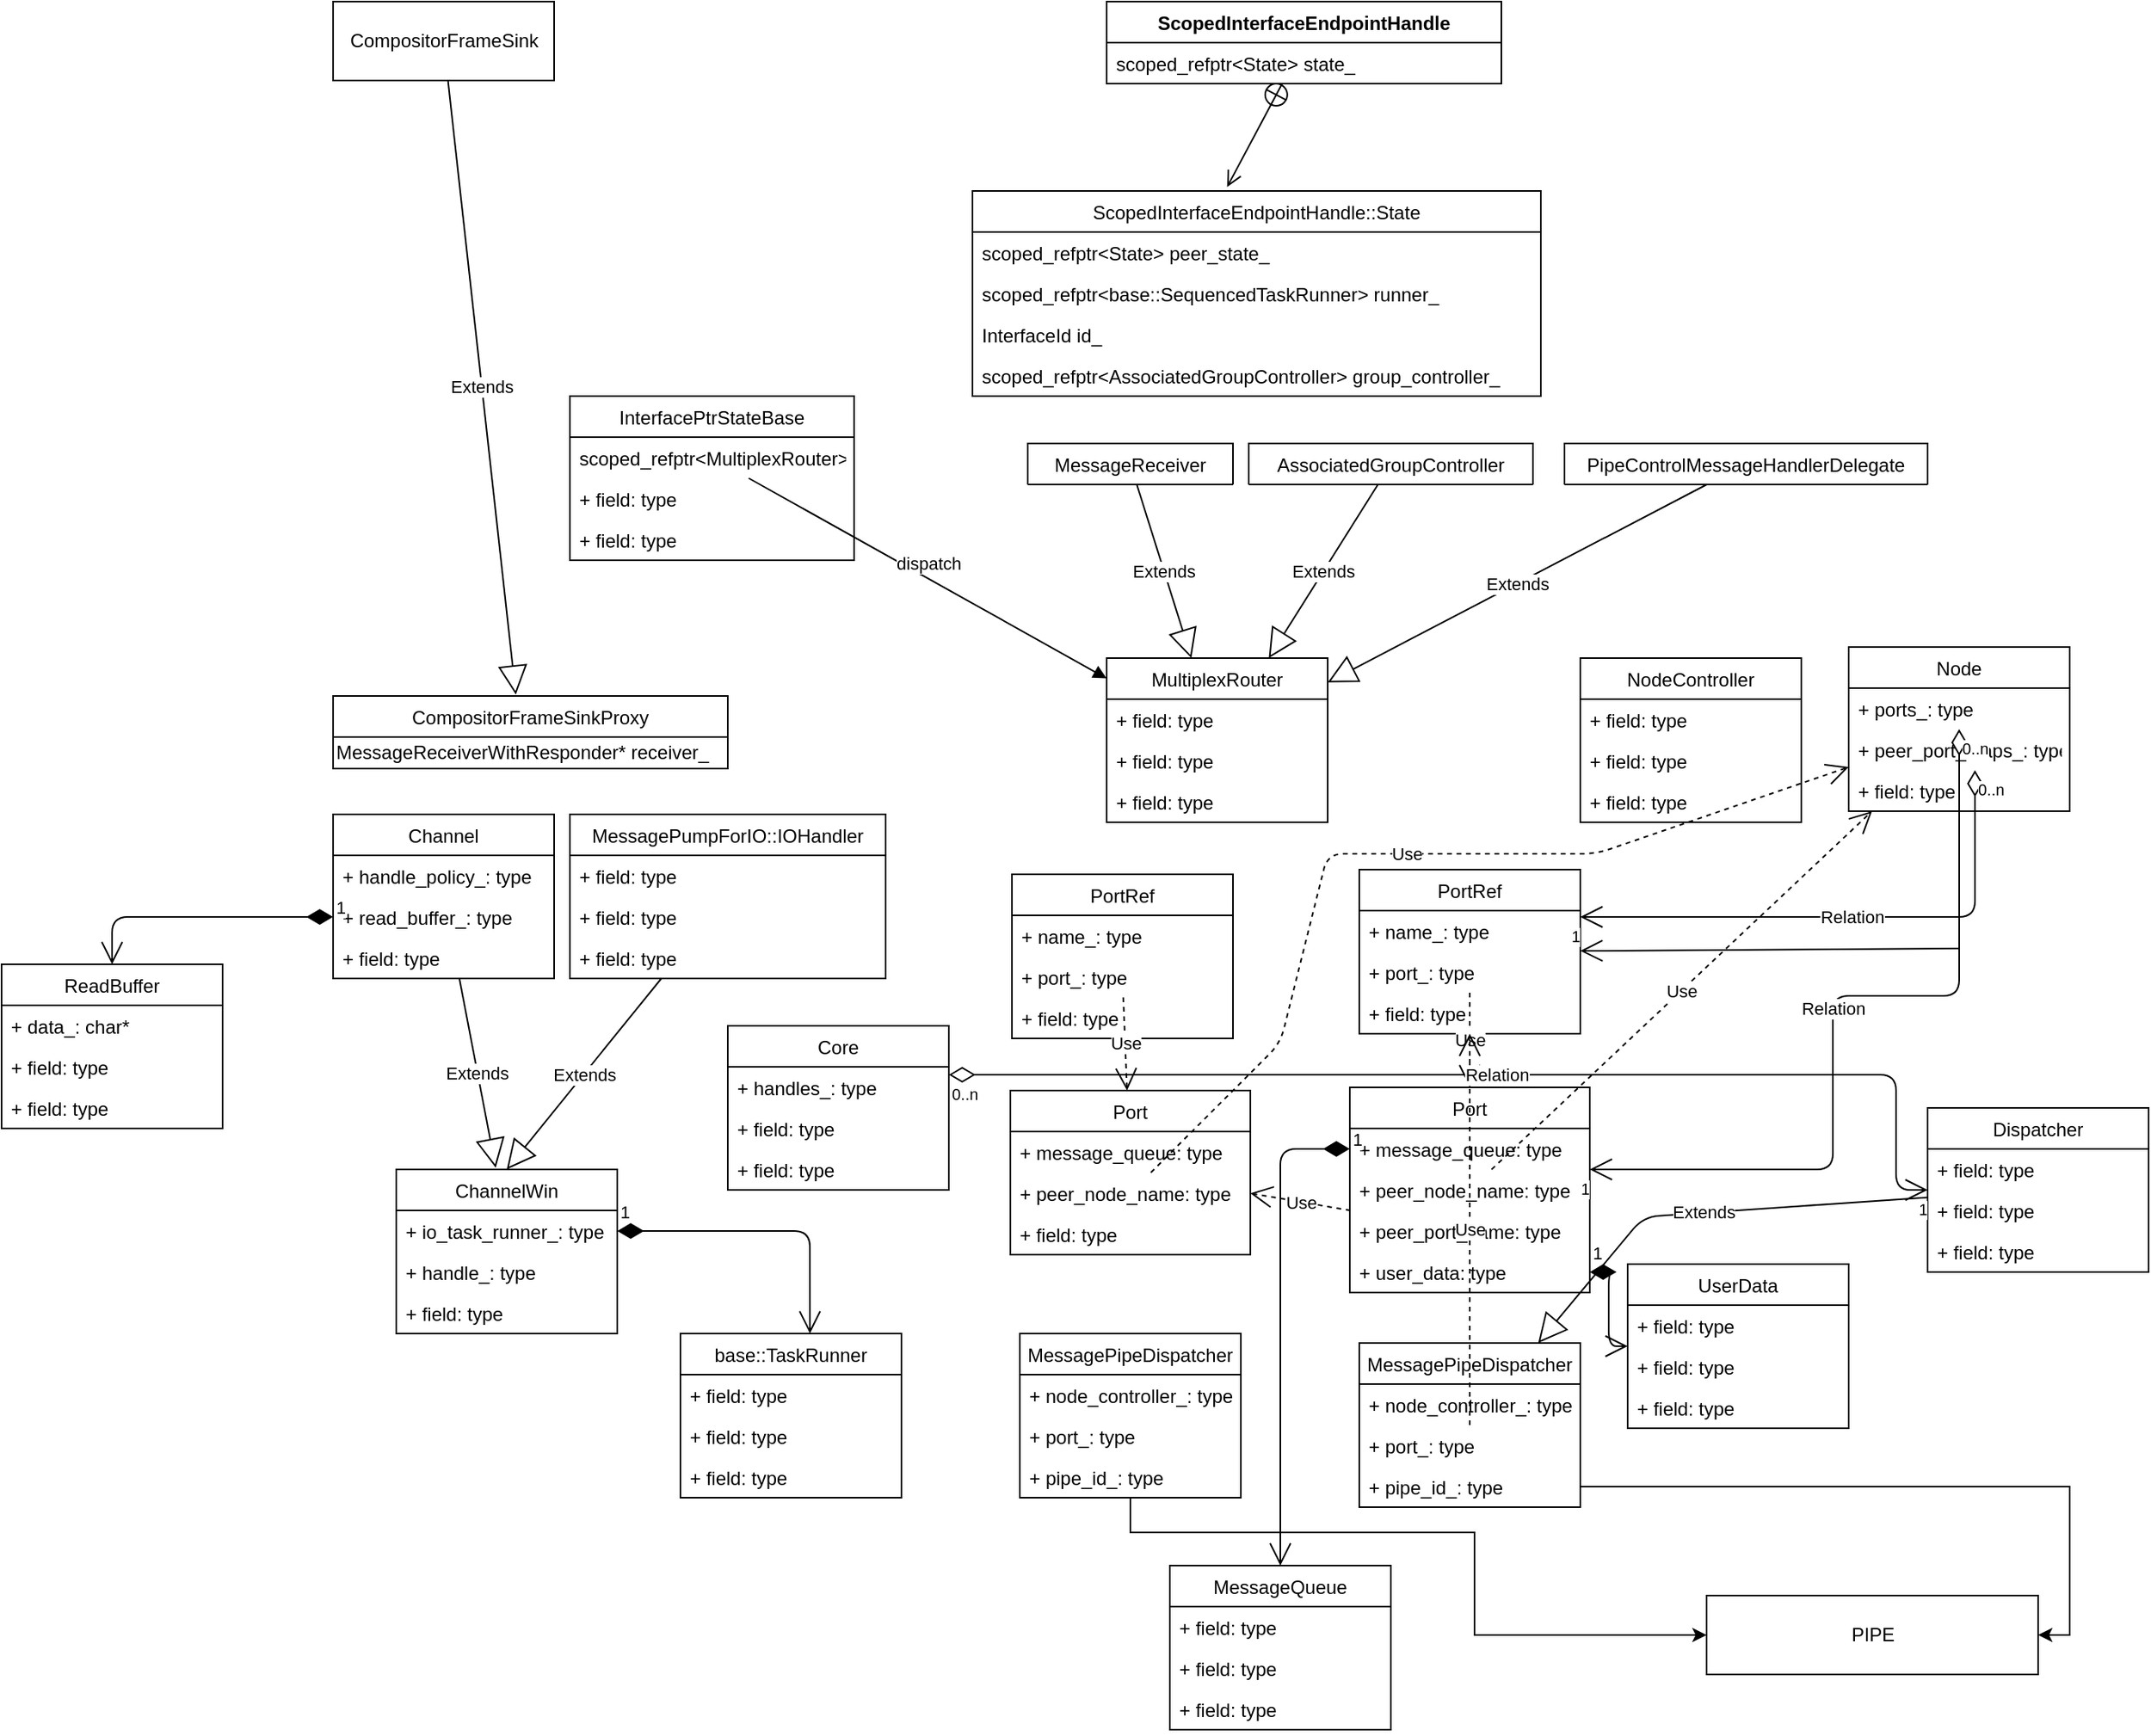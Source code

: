 <mxfile version="12.3.2" type="device" pages="2"><diagram id="ymnN8Yq7O-9rbG2Km31I" name="Page-1"><mxGraphModel dx="1936" dy="936" grid="1" gridSize="10" guides="1" tooltips="1" connect="1" arrows="1" fold="1" page="1" pageScale="1" pageWidth="850" pageHeight="1100" math="0" shadow="0"><root><mxCell id="0"/><mxCell id="1" parent="0"/><mxCell id="mi6pOkLu6mDTweF-kM32-1" value="CompositorFrameSink" style="html=1;" parent="1" vertex="1"><mxGeometry x="20" y="30" width="140" height="50" as="geometry"/></mxCell><mxCell id="mi6pOkLu6mDTweF-kM32-2" value="CompositorFrameSinkProxy" style="swimlane;fontStyle=0;childLayout=stackLayout;horizontal=1;startSize=26;fillColor=none;horizontalStack=0;resizeParent=1;resizeParentMax=0;resizeLast=0;collapsible=1;marginBottom=0;" parent="1" vertex="1"><mxGeometry x="20" y="470" width="250" height="46" as="geometry"/></mxCell><mxCell id="mi6pOkLu6mDTweF-kM32-8" value="MessageReceiverWithResponder* receiver_" style="text;html=1;resizable=0;points=[];autosize=1;align=left;verticalAlign=top;spacingTop=-4;" parent="mi6pOkLu6mDTweF-kM32-2" vertex="1"><mxGeometry y="26" width="250" height="20" as="geometry"/></mxCell><mxCell id="mi6pOkLu6mDTweF-kM32-7" value="Extends" style="endArrow=block;endSize=16;endFill=0;html=1;entryX=0.463;entryY=-0.019;entryDx=0;entryDy=0;entryPerimeter=0;" parent="1" source="mi6pOkLu6mDTweF-kM32-1" target="mi6pOkLu6mDTweF-kM32-2" edge="1"><mxGeometry width="160" relative="1" as="geometry"><mxPoint x="20" y="270" as="sourcePoint"/><mxPoint x="120" y="230" as="targetPoint"/></mxGeometry></mxCell><mxCell id="mi6pOkLu6mDTweF-kM32-9" value="ScopedInterfaceEndpointHandle&#10;" style="swimlane;fontStyle=1;align=center;verticalAlign=top;childLayout=stackLayout;horizontal=1;startSize=26;horizontalStack=0;resizeParent=1;resizeParentMax=0;resizeLast=0;collapsible=1;marginBottom=0;" parent="1" vertex="1"><mxGeometry x="510" y="30" width="250" height="52" as="geometry"><mxRectangle x="310" y="140" width="210" height="26" as="alternateBounds"/></mxGeometry></mxCell><mxCell id="mi6pOkLu6mDTweF-kM32-10" value="scoped_refptr&lt;State&gt; state_" style="text;strokeColor=none;fillColor=none;align=left;verticalAlign=top;spacingLeft=4;spacingRight=4;overflow=hidden;rotatable=0;points=[[0,0.5],[1,0.5]];portConstraint=eastwest;" parent="mi6pOkLu6mDTweF-kM32-9" vertex="1"><mxGeometry y="26" width="250" height="26" as="geometry"/></mxCell><mxCell id="mi6pOkLu6mDTweF-kM32-13" value="ScopedInterfaceEndpointHandle::State" style="swimlane;fontStyle=0;childLayout=stackLayout;horizontal=1;startSize=26;fillColor=none;horizontalStack=0;resizeParent=1;resizeParentMax=0;resizeLast=0;collapsible=1;marginBottom=0;" parent="1" vertex="1"><mxGeometry x="425" y="150" width="360" height="130" as="geometry"/></mxCell><mxCell id="mi6pOkLu6mDTweF-kM32-14" value="scoped_refptr&lt;State&gt; peer_state_" style="text;strokeColor=none;fillColor=none;align=left;verticalAlign=top;spacingLeft=4;spacingRight=4;overflow=hidden;rotatable=0;points=[[0,0.5],[1,0.5]];portConstraint=eastwest;" parent="mi6pOkLu6mDTweF-kM32-13" vertex="1"><mxGeometry y="26" width="360" height="26" as="geometry"/></mxCell><mxCell id="mi6pOkLu6mDTweF-kM32-15" value="scoped_refptr&lt;base::SequencedTaskRunner&gt; runner_" style="text;strokeColor=none;fillColor=none;align=left;verticalAlign=top;spacingLeft=4;spacingRight=4;overflow=hidden;rotatable=0;points=[[0,0.5],[1,0.5]];portConstraint=eastwest;" parent="mi6pOkLu6mDTweF-kM32-13" vertex="1"><mxGeometry y="52" width="360" height="26" as="geometry"/></mxCell><mxCell id="mi6pOkLu6mDTweF-kM32-16" value="InterfaceId id_" style="text;strokeColor=none;fillColor=none;align=left;verticalAlign=top;spacingLeft=4;spacingRight=4;overflow=hidden;rotatable=0;points=[[0,0.5],[1,0.5]];portConstraint=eastwest;" parent="mi6pOkLu6mDTweF-kM32-13" vertex="1"><mxGeometry y="78" width="360" height="26" as="geometry"/></mxCell><mxCell id="mi6pOkLu6mDTweF-kM32-19" value="scoped_refptr&lt;AssociatedGroupController&gt; group_controller_" style="text;strokeColor=none;fillColor=none;align=left;verticalAlign=top;spacingLeft=4;spacingRight=4;overflow=hidden;rotatable=0;points=[[0,0.5],[1,0.5]];portConstraint=eastwest;" parent="mi6pOkLu6mDTweF-kM32-13" vertex="1"><mxGeometry y="104" width="360" height="26" as="geometry"/></mxCell><mxCell id="mi6pOkLu6mDTweF-kM32-17" value="" style="endArrow=open;startArrow=circlePlus;endFill=0;startFill=0;endSize=8;html=1;entryX=0.448;entryY=-0.019;entryDx=0;entryDy=0;entryPerimeter=0;" parent="1" source="mi6pOkLu6mDTweF-kM32-9" target="mi6pOkLu6mDTweF-kM32-13" edge="1"><mxGeometry width="160" relative="1" as="geometry"><mxPoint x="20" y="360" as="sourcePoint"/><mxPoint x="180" y="360" as="targetPoint"/></mxGeometry></mxCell><mxCell id="mi6pOkLu6mDTweF-kM32-21" value="InterfacePtrStateBase" style="swimlane;fontStyle=0;childLayout=stackLayout;horizontal=1;startSize=26;fillColor=none;horizontalStack=0;resizeParent=1;resizeParentMax=0;resizeLast=0;collapsible=1;marginBottom=0;" parent="1" vertex="1"><mxGeometry x="170" y="280" width="180" height="104" as="geometry"/></mxCell><mxCell id="mi6pOkLu6mDTweF-kM32-22" value="scoped_refptr&lt;MultiplexRouter&gt; router_" style="text;strokeColor=none;fillColor=none;align=left;verticalAlign=top;spacingLeft=4;spacingRight=4;overflow=hidden;rotatable=0;points=[[0,0.5],[1,0.5]];portConstraint=eastwest;" parent="mi6pOkLu6mDTweF-kM32-21" vertex="1"><mxGeometry y="26" width="180" height="26" as="geometry"/></mxCell><mxCell id="mi6pOkLu6mDTweF-kM32-23" value="+ field: type" style="text;strokeColor=none;fillColor=none;align=left;verticalAlign=top;spacingLeft=4;spacingRight=4;overflow=hidden;rotatable=0;points=[[0,0.5],[1,0.5]];portConstraint=eastwest;" parent="mi6pOkLu6mDTweF-kM32-21" vertex="1"><mxGeometry y="52" width="180" height="26" as="geometry"/></mxCell><mxCell id="mi6pOkLu6mDTweF-kM32-24" value="+ field: type" style="text;strokeColor=none;fillColor=none;align=left;verticalAlign=top;spacingLeft=4;spacingRight=4;overflow=hidden;rotatable=0;points=[[0,0.5],[1,0.5]];portConstraint=eastwest;" parent="mi6pOkLu6mDTweF-kM32-21" vertex="1"><mxGeometry y="78" width="180" height="26" as="geometry"/></mxCell><mxCell id="mi6pOkLu6mDTweF-kM32-25" value="MultiplexRouter" style="swimlane;fontStyle=0;childLayout=stackLayout;horizontal=1;startSize=26;fillColor=none;horizontalStack=0;resizeParent=1;resizeParentMax=0;resizeLast=0;collapsible=1;marginBottom=0;" parent="1" vertex="1"><mxGeometry x="510" y="446" width="140" height="104" as="geometry"/></mxCell><mxCell id="mi6pOkLu6mDTweF-kM32-26" value="+ field: type" style="text;strokeColor=none;fillColor=none;align=left;verticalAlign=top;spacingLeft=4;spacingRight=4;overflow=hidden;rotatable=0;points=[[0,0.5],[1,0.5]];portConstraint=eastwest;" parent="mi6pOkLu6mDTweF-kM32-25" vertex="1"><mxGeometry y="26" width="140" height="26" as="geometry"/></mxCell><mxCell id="mi6pOkLu6mDTweF-kM32-27" value="+ field: type" style="text;strokeColor=none;fillColor=none;align=left;verticalAlign=top;spacingLeft=4;spacingRight=4;overflow=hidden;rotatable=0;points=[[0,0.5],[1,0.5]];portConstraint=eastwest;" parent="mi6pOkLu6mDTweF-kM32-25" vertex="1"><mxGeometry y="52" width="140" height="26" as="geometry"/></mxCell><mxCell id="mi6pOkLu6mDTweF-kM32-28" value="+ field: type" style="text;strokeColor=none;fillColor=none;align=left;verticalAlign=top;spacingLeft=4;spacingRight=4;overflow=hidden;rotatable=0;points=[[0,0.5],[1,0.5]];portConstraint=eastwest;" parent="mi6pOkLu6mDTweF-kM32-25" vertex="1"><mxGeometry y="78" width="140" height="26" as="geometry"/></mxCell><mxCell id="mi6pOkLu6mDTweF-kM32-29" value="dispatch" style="html=1;verticalAlign=bottom;endArrow=block;" parent="1" source="mi6pOkLu6mDTweF-kM32-22" target="mi6pOkLu6mDTweF-kM32-25" edge="1"><mxGeometry width="80" relative="1" as="geometry"><mxPoint x="380" y="469.5" as="sourcePoint"/><mxPoint x="460" y="469.5" as="targetPoint"/></mxGeometry></mxCell><mxCell id="mi6pOkLu6mDTweF-kM32-30" value="MessageReceiver" style="swimlane;fontStyle=0;childLayout=stackLayout;horizontal=1;startSize=26;fillColor=none;horizontalStack=0;resizeParent=1;resizeParentMax=0;resizeLast=0;collapsible=1;marginBottom=0;" parent="1" vertex="1" collapsed="1"><mxGeometry x="460" y="310" width="130" height="26" as="geometry"><mxRectangle x="460" y="310" width="140" height="104" as="alternateBounds"/></mxGeometry></mxCell><mxCell id="mi6pOkLu6mDTweF-kM32-31" value="+ field: type" style="text;strokeColor=none;fillColor=none;align=left;verticalAlign=top;spacingLeft=4;spacingRight=4;overflow=hidden;rotatable=0;points=[[0,0.5],[1,0.5]];portConstraint=eastwest;" parent="mi6pOkLu6mDTweF-kM32-30" vertex="1"><mxGeometry y="26" width="130" height="26" as="geometry"/></mxCell><mxCell id="mi6pOkLu6mDTweF-kM32-32" value="+ field: type" style="text;strokeColor=none;fillColor=none;align=left;verticalAlign=top;spacingLeft=4;spacingRight=4;overflow=hidden;rotatable=0;points=[[0,0.5],[1,0.5]];portConstraint=eastwest;" parent="mi6pOkLu6mDTweF-kM32-30" vertex="1"><mxGeometry y="52" width="130" height="26" as="geometry"/></mxCell><mxCell id="mi6pOkLu6mDTweF-kM32-33" value="+ field: type" style="text;strokeColor=none;fillColor=none;align=left;verticalAlign=top;spacingLeft=4;spacingRight=4;overflow=hidden;rotatable=0;points=[[0,0.5],[1,0.5]];portConstraint=eastwest;" parent="mi6pOkLu6mDTweF-kM32-30" vertex="1"><mxGeometry y="78" width="130" height="26" as="geometry"/></mxCell><mxCell id="mi6pOkLu6mDTweF-kM32-34" value="Extends" style="endArrow=block;endSize=16;endFill=0;html=1;" parent="1" source="mi6pOkLu6mDTweF-kM32-30" target="mi6pOkLu6mDTweF-kM32-25" edge="1"><mxGeometry width="160" relative="1" as="geometry"><mxPoint x="20" y="590" as="sourcePoint"/><mxPoint x="180" y="590" as="targetPoint"/></mxGeometry></mxCell><mxCell id="mi6pOkLu6mDTweF-kM32-35" value="AssociatedGroupController" style="swimlane;fontStyle=0;childLayout=stackLayout;horizontal=1;startSize=26;fillColor=none;horizontalStack=0;resizeParent=1;resizeParentMax=0;resizeLast=0;collapsible=1;marginBottom=0;" parent="1" vertex="1" collapsed="1"><mxGeometry x="600" y="310" width="180" height="26" as="geometry"><mxRectangle x="600" y="310" width="180" height="104" as="alternateBounds"/></mxGeometry></mxCell><mxCell id="mi6pOkLu6mDTweF-kM32-36" value="+ field: type" style="text;strokeColor=none;fillColor=none;align=left;verticalAlign=top;spacingLeft=4;spacingRight=4;overflow=hidden;rotatable=0;points=[[0,0.5],[1,0.5]];portConstraint=eastwest;" parent="mi6pOkLu6mDTweF-kM32-35" vertex="1"><mxGeometry y="26" width="180" height="26" as="geometry"/></mxCell><mxCell id="mi6pOkLu6mDTweF-kM32-37" value="+ field: type" style="text;strokeColor=none;fillColor=none;align=left;verticalAlign=top;spacingLeft=4;spacingRight=4;overflow=hidden;rotatable=0;points=[[0,0.5],[1,0.5]];portConstraint=eastwest;" parent="mi6pOkLu6mDTweF-kM32-35" vertex="1"><mxGeometry y="52" width="180" height="26" as="geometry"/></mxCell><mxCell id="mi6pOkLu6mDTweF-kM32-38" value="+ field: type" style="text;strokeColor=none;fillColor=none;align=left;verticalAlign=top;spacingLeft=4;spacingRight=4;overflow=hidden;rotatable=0;points=[[0,0.5],[1,0.5]];portConstraint=eastwest;" parent="mi6pOkLu6mDTweF-kM32-35" vertex="1"><mxGeometry y="78" width="180" height="26" as="geometry"/></mxCell><mxCell id="mi6pOkLu6mDTweF-kM32-39" value="Extends" style="endArrow=block;endSize=16;endFill=0;html=1;" parent="1" source="mi6pOkLu6mDTweF-kM32-35" target="mi6pOkLu6mDTweF-kM32-25" edge="1"><mxGeometry width="160" relative="1" as="geometry"><mxPoint x="537.358" y="346" as="sourcePoint"/><mxPoint x="560.57" y="474" as="targetPoint"/></mxGeometry></mxCell><mxCell id="mi6pOkLu6mDTweF-kM32-44" value="PipeControlMessageHandlerDelegate" style="swimlane;fontStyle=0;childLayout=stackLayout;horizontal=1;startSize=26;fillColor=none;horizontalStack=0;resizeParent=1;resizeParentMax=0;resizeLast=0;collapsible=1;marginBottom=0;" parent="1" vertex="1" collapsed="1"><mxGeometry x="800" y="310" width="230" height="26" as="geometry"><mxRectangle x="20" y="590" width="190" height="104" as="alternateBounds"/></mxGeometry></mxCell><mxCell id="mi6pOkLu6mDTweF-kM32-45" value="+ field: type" style="text;strokeColor=none;fillColor=none;align=left;verticalAlign=top;spacingLeft=4;spacingRight=4;overflow=hidden;rotatable=0;points=[[0,0.5],[1,0.5]];portConstraint=eastwest;" parent="mi6pOkLu6mDTweF-kM32-44" vertex="1"><mxGeometry y="26" width="230" height="26" as="geometry"/></mxCell><mxCell id="mi6pOkLu6mDTweF-kM32-46" value="+ field: type" style="text;strokeColor=none;fillColor=none;align=left;verticalAlign=top;spacingLeft=4;spacingRight=4;overflow=hidden;rotatable=0;points=[[0,0.5],[1,0.5]];portConstraint=eastwest;" parent="mi6pOkLu6mDTweF-kM32-44" vertex="1"><mxGeometry y="52" width="230" height="26" as="geometry"/></mxCell><mxCell id="mi6pOkLu6mDTweF-kM32-47" value="+ field: type" style="text;strokeColor=none;fillColor=none;align=left;verticalAlign=top;spacingLeft=4;spacingRight=4;overflow=hidden;rotatable=0;points=[[0,0.5],[1,0.5]];portConstraint=eastwest;" parent="mi6pOkLu6mDTweF-kM32-44" vertex="1"><mxGeometry y="78" width="230" height="26" as="geometry"/></mxCell><mxCell id="mi6pOkLu6mDTweF-kM32-48" value="Extends" style="endArrow=block;endSize=16;endFill=0;html=1;" parent="1" source="mi6pOkLu6mDTweF-kM32-44" target="mi6pOkLu6mDTweF-kM32-25" edge="1"><mxGeometry width="160" relative="1" as="geometry"><mxPoint x="691.244" y="346" as="sourcePoint"/><mxPoint x="605.026" y="474" as="targetPoint"/></mxGeometry></mxCell><mxCell id="ZJf0ogjTIEMkyalQH5eA-1" value="Channel" style="swimlane;fontStyle=0;childLayout=stackLayout;horizontal=1;startSize=26;fillColor=none;horizontalStack=0;resizeParent=1;resizeParentMax=0;resizeLast=0;collapsible=1;marginBottom=0;" parent="1" vertex="1"><mxGeometry x="20" y="545" width="140" height="104" as="geometry"/></mxCell><mxCell id="ZJf0ogjTIEMkyalQH5eA-2" value="+ handle_policy_: type" style="text;strokeColor=none;fillColor=none;align=left;verticalAlign=top;spacingLeft=4;spacingRight=4;overflow=hidden;rotatable=0;points=[[0,0.5],[1,0.5]];portConstraint=eastwest;" parent="ZJf0ogjTIEMkyalQH5eA-1" vertex="1"><mxGeometry y="26" width="140" height="26" as="geometry"/></mxCell><mxCell id="ZJf0ogjTIEMkyalQH5eA-3" value="+ read_buffer_: type" style="text;strokeColor=none;fillColor=none;align=left;verticalAlign=top;spacingLeft=4;spacingRight=4;overflow=hidden;rotatable=0;points=[[0,0.5],[1,0.5]];portConstraint=eastwest;" parent="ZJf0ogjTIEMkyalQH5eA-1" vertex="1"><mxGeometry y="52" width="140" height="26" as="geometry"/></mxCell><mxCell id="ZJf0ogjTIEMkyalQH5eA-4" value="+ field: type" style="text;strokeColor=none;fillColor=none;align=left;verticalAlign=top;spacingLeft=4;spacingRight=4;overflow=hidden;rotatable=0;points=[[0,0.5],[1,0.5]];portConstraint=eastwest;" parent="ZJf0ogjTIEMkyalQH5eA-1" vertex="1"><mxGeometry y="78" width="140" height="26" as="geometry"/></mxCell><mxCell id="ZJf0ogjTIEMkyalQH5eA-5" value="ChannelWin" style="swimlane;fontStyle=0;childLayout=stackLayout;horizontal=1;startSize=26;fillColor=none;horizontalStack=0;resizeParent=1;resizeParentMax=0;resizeLast=0;collapsible=1;marginBottom=0;" parent="1" vertex="1"><mxGeometry x="60" y="770" width="140" height="104" as="geometry"/></mxCell><mxCell id="ZJf0ogjTIEMkyalQH5eA-6" value="+ io_task_runner_: type" style="text;strokeColor=none;fillColor=none;align=left;verticalAlign=top;spacingLeft=4;spacingRight=4;overflow=hidden;rotatable=0;points=[[0,0.5],[1,0.5]];portConstraint=eastwest;" parent="ZJf0ogjTIEMkyalQH5eA-5" vertex="1"><mxGeometry y="26" width="140" height="26" as="geometry"/></mxCell><mxCell id="ZJf0ogjTIEMkyalQH5eA-7" value="+ handle_: type" style="text;strokeColor=none;fillColor=none;align=left;verticalAlign=top;spacingLeft=4;spacingRight=4;overflow=hidden;rotatable=0;points=[[0,0.5],[1,0.5]];portConstraint=eastwest;" parent="ZJf0ogjTIEMkyalQH5eA-5" vertex="1"><mxGeometry y="52" width="140" height="26" as="geometry"/></mxCell><mxCell id="ZJf0ogjTIEMkyalQH5eA-8" value="+ field: type" style="text;strokeColor=none;fillColor=none;align=left;verticalAlign=top;spacingLeft=4;spacingRight=4;overflow=hidden;rotatable=0;points=[[0,0.5],[1,0.5]];portConstraint=eastwest;" parent="ZJf0ogjTIEMkyalQH5eA-5" vertex="1"><mxGeometry y="78" width="140" height="26" as="geometry"/></mxCell><mxCell id="ZJf0ogjTIEMkyalQH5eA-9" value="Extends" style="endArrow=block;endSize=16;endFill=0;html=1;entryX=0.5;entryY=0;entryDx=0;entryDy=0;" parent="1" source="ZJf0ogjTIEMkyalQH5eA-10" target="ZJf0ogjTIEMkyalQH5eA-5" edge="1"><mxGeometry width="160" relative="1" as="geometry"><mxPoint x="102.762" y="90" as="sourcePoint"/><mxPoint x="145.75" y="479.126" as="targetPoint"/></mxGeometry></mxCell><mxCell id="ZJf0ogjTIEMkyalQH5eA-10" value="MessagePumpForIO::IOHandler" style="swimlane;fontStyle=0;childLayout=stackLayout;horizontal=1;startSize=26;fillColor=none;horizontalStack=0;resizeParent=1;resizeParentMax=0;resizeLast=0;collapsible=1;marginBottom=0;" parent="1" vertex="1"><mxGeometry x="170" y="545" width="200" height="104" as="geometry"/></mxCell><mxCell id="ZJf0ogjTIEMkyalQH5eA-11" value="+ field: type" style="text;strokeColor=none;fillColor=none;align=left;verticalAlign=top;spacingLeft=4;spacingRight=4;overflow=hidden;rotatable=0;points=[[0,0.5],[1,0.5]];portConstraint=eastwest;" parent="ZJf0ogjTIEMkyalQH5eA-10" vertex="1"><mxGeometry y="26" width="200" height="26" as="geometry"/></mxCell><mxCell id="ZJf0ogjTIEMkyalQH5eA-12" value="+ field: type" style="text;strokeColor=none;fillColor=none;align=left;verticalAlign=top;spacingLeft=4;spacingRight=4;overflow=hidden;rotatable=0;points=[[0,0.5],[1,0.5]];portConstraint=eastwest;" parent="ZJf0ogjTIEMkyalQH5eA-10" vertex="1"><mxGeometry y="52" width="200" height="26" as="geometry"/></mxCell><mxCell id="ZJf0ogjTIEMkyalQH5eA-13" value="+ field: type" style="text;strokeColor=none;fillColor=none;align=left;verticalAlign=top;spacingLeft=4;spacingRight=4;overflow=hidden;rotatable=0;points=[[0,0.5],[1,0.5]];portConstraint=eastwest;" parent="ZJf0ogjTIEMkyalQH5eA-10" vertex="1"><mxGeometry y="78" width="200" height="26" as="geometry"/></mxCell><mxCell id="ZJf0ogjTIEMkyalQH5eA-14" value="Extends" style="endArrow=block;endSize=16;endFill=0;html=1;entryX=0.45;entryY=-0.01;entryDx=0;entryDy=0;entryPerimeter=0;" parent="1" source="ZJf0ogjTIEMkyalQH5eA-1" target="ZJf0ogjTIEMkyalQH5eA-5" edge="1"><mxGeometry width="160" relative="1" as="geometry"><mxPoint x="209.624" y="659" as="sourcePoint"/><mxPoint x="94" y="730" as="targetPoint"/></mxGeometry></mxCell><mxCell id="ZJf0ogjTIEMkyalQH5eA-15" value="ReadBuffer" style="swimlane;fontStyle=0;childLayout=stackLayout;horizontal=1;startSize=26;fillColor=none;horizontalStack=0;resizeParent=1;resizeParentMax=0;resizeLast=0;collapsible=1;marginBottom=0;" parent="1" vertex="1"><mxGeometry x="-190" y="640" width="140" height="104" as="geometry"/></mxCell><mxCell id="ZJf0ogjTIEMkyalQH5eA-16" value="+ data_: char*" style="text;strokeColor=none;fillColor=none;align=left;verticalAlign=top;spacingLeft=4;spacingRight=4;overflow=hidden;rotatable=0;points=[[0,0.5],[1,0.5]];portConstraint=eastwest;" parent="ZJf0ogjTIEMkyalQH5eA-15" vertex="1"><mxGeometry y="26" width="140" height="26" as="geometry"/></mxCell><mxCell id="ZJf0ogjTIEMkyalQH5eA-17" value="+ field: type" style="text;strokeColor=none;fillColor=none;align=left;verticalAlign=top;spacingLeft=4;spacingRight=4;overflow=hidden;rotatable=0;points=[[0,0.5],[1,0.5]];portConstraint=eastwest;" parent="ZJf0ogjTIEMkyalQH5eA-15" vertex="1"><mxGeometry y="52" width="140" height="26" as="geometry"/></mxCell><mxCell id="ZJf0ogjTIEMkyalQH5eA-18" value="+ field: type" style="text;strokeColor=none;fillColor=none;align=left;verticalAlign=top;spacingLeft=4;spacingRight=4;overflow=hidden;rotatable=0;points=[[0,0.5],[1,0.5]];portConstraint=eastwest;" parent="ZJf0ogjTIEMkyalQH5eA-15" vertex="1"><mxGeometry y="78" width="140" height="26" as="geometry"/></mxCell><mxCell id="ZJf0ogjTIEMkyalQH5eA-19" value="1" style="endArrow=open;html=1;endSize=12;startArrow=diamondThin;startSize=14;startFill=1;edgeStyle=orthogonalEdgeStyle;align=left;verticalAlign=bottom;entryX=0.5;entryY=0;entryDx=0;entryDy=0;" parent="1" source="ZJf0ogjTIEMkyalQH5eA-3" target="ZJf0ogjTIEMkyalQH5eA-15" edge="1"><mxGeometry x="-1" y="3" relative="1" as="geometry"><mxPoint x="-160" y="900" as="sourcePoint"/><mxPoint y="900" as="targetPoint"/></mxGeometry></mxCell><mxCell id="ZJf0ogjTIEMkyalQH5eA-20" value="base::TaskRunner" style="swimlane;fontStyle=0;childLayout=stackLayout;horizontal=1;startSize=26;fillColor=none;horizontalStack=0;resizeParent=1;resizeParentMax=0;resizeLast=0;collapsible=1;marginBottom=0;" parent="1" vertex="1"><mxGeometry x="240" y="874" width="140" height="104" as="geometry"/></mxCell><mxCell id="ZJf0ogjTIEMkyalQH5eA-21" value="+ field: type" style="text;strokeColor=none;fillColor=none;align=left;verticalAlign=top;spacingLeft=4;spacingRight=4;overflow=hidden;rotatable=0;points=[[0,0.5],[1,0.5]];portConstraint=eastwest;" parent="ZJf0ogjTIEMkyalQH5eA-20" vertex="1"><mxGeometry y="26" width="140" height="26" as="geometry"/></mxCell><mxCell id="ZJf0ogjTIEMkyalQH5eA-22" value="+ field: type" style="text;strokeColor=none;fillColor=none;align=left;verticalAlign=top;spacingLeft=4;spacingRight=4;overflow=hidden;rotatable=0;points=[[0,0.5],[1,0.5]];portConstraint=eastwest;" parent="ZJf0ogjTIEMkyalQH5eA-20" vertex="1"><mxGeometry y="52" width="140" height="26" as="geometry"/></mxCell><mxCell id="ZJf0ogjTIEMkyalQH5eA-23" value="+ field: type" style="text;strokeColor=none;fillColor=none;align=left;verticalAlign=top;spacingLeft=4;spacingRight=4;overflow=hidden;rotatable=0;points=[[0,0.5],[1,0.5]];portConstraint=eastwest;" parent="ZJf0ogjTIEMkyalQH5eA-20" vertex="1"><mxGeometry y="78" width="140" height="26" as="geometry"/></mxCell><mxCell id="ZJf0ogjTIEMkyalQH5eA-24" value="1" style="endArrow=open;html=1;endSize=12;startArrow=diamondThin;startSize=14;startFill=1;edgeStyle=orthogonalEdgeStyle;align=left;verticalAlign=bottom;entryX=0.586;entryY=0;entryDx=0;entryDy=0;entryPerimeter=0;" parent="1" source="ZJf0ogjTIEMkyalQH5eA-6" target="ZJf0ogjTIEMkyalQH5eA-20" edge="1"><mxGeometry x="-1" y="3" relative="1" as="geometry"><mxPoint x="30" y="620" as="sourcePoint"/><mxPoint x="-110" y="650" as="targetPoint"/></mxGeometry></mxCell><mxCell id="R93XQL-YGNOy-SI95XNZ-1" value="PortRef" style="swimlane;fontStyle=0;childLayout=stackLayout;horizontal=1;startSize=26;fillColor=none;horizontalStack=0;resizeParent=1;resizeParentMax=0;resizeLast=0;collapsible=1;marginBottom=0;" vertex="1" parent="1"><mxGeometry x="670" y="580" width="140" height="104" as="geometry"/></mxCell><mxCell id="R93XQL-YGNOy-SI95XNZ-2" value="+ name_: type" style="text;strokeColor=none;fillColor=none;align=left;verticalAlign=top;spacingLeft=4;spacingRight=4;overflow=hidden;rotatable=0;points=[[0,0.5],[1,0.5]];portConstraint=eastwest;" vertex="1" parent="R93XQL-YGNOy-SI95XNZ-1"><mxGeometry y="26" width="140" height="26" as="geometry"/></mxCell><mxCell id="R93XQL-YGNOy-SI95XNZ-3" value="+ port_: type" style="text;strokeColor=none;fillColor=none;align=left;verticalAlign=top;spacingLeft=4;spacingRight=4;overflow=hidden;rotatable=0;points=[[0,0.5],[1,0.5]];portConstraint=eastwest;" vertex="1" parent="R93XQL-YGNOy-SI95XNZ-1"><mxGeometry y="52" width="140" height="26" as="geometry"/></mxCell><mxCell id="R93XQL-YGNOy-SI95XNZ-4" value="+ field: type" style="text;strokeColor=none;fillColor=none;align=left;verticalAlign=top;spacingLeft=4;spacingRight=4;overflow=hidden;rotatable=0;points=[[0,0.5],[1,0.5]];portConstraint=eastwest;" vertex="1" parent="R93XQL-YGNOy-SI95XNZ-1"><mxGeometry y="78" width="140" height="26" as="geometry"/></mxCell><mxCell id="R93XQL-YGNOy-SI95XNZ-5" value="NodeController" style="swimlane;fontStyle=0;childLayout=stackLayout;horizontal=1;startSize=26;fillColor=none;horizontalStack=0;resizeParent=1;resizeParentMax=0;resizeLast=0;collapsible=1;marginBottom=0;" vertex="1" parent="1"><mxGeometry x="810" y="446" width="140" height="104" as="geometry"/></mxCell><mxCell id="R93XQL-YGNOy-SI95XNZ-6" value="+ field: type" style="text;strokeColor=none;fillColor=none;align=left;verticalAlign=top;spacingLeft=4;spacingRight=4;overflow=hidden;rotatable=0;points=[[0,0.5],[1,0.5]];portConstraint=eastwest;" vertex="1" parent="R93XQL-YGNOy-SI95XNZ-5"><mxGeometry y="26" width="140" height="26" as="geometry"/></mxCell><mxCell id="R93XQL-YGNOy-SI95XNZ-7" value="+ field: type" style="text;strokeColor=none;fillColor=none;align=left;verticalAlign=top;spacingLeft=4;spacingRight=4;overflow=hidden;rotatable=0;points=[[0,0.5],[1,0.5]];portConstraint=eastwest;" vertex="1" parent="R93XQL-YGNOy-SI95XNZ-5"><mxGeometry y="52" width="140" height="26" as="geometry"/></mxCell><mxCell id="R93XQL-YGNOy-SI95XNZ-8" value="+ field: type" style="text;strokeColor=none;fillColor=none;align=left;verticalAlign=top;spacingLeft=4;spacingRight=4;overflow=hidden;rotatable=0;points=[[0,0.5],[1,0.5]];portConstraint=eastwest;" vertex="1" parent="R93XQL-YGNOy-SI95XNZ-5"><mxGeometry y="78" width="140" height="26" as="geometry"/></mxCell><mxCell id="R93XQL-YGNOy-SI95XNZ-9" value="MessageQueue" style="swimlane;fontStyle=0;childLayout=stackLayout;horizontal=1;startSize=26;fillColor=none;horizontalStack=0;resizeParent=1;resizeParentMax=0;resizeLast=0;collapsible=1;marginBottom=0;" vertex="1" parent="1"><mxGeometry x="550" y="1021" width="140" height="104" as="geometry"/></mxCell><mxCell id="R93XQL-YGNOy-SI95XNZ-10" value="+ field: type" style="text;strokeColor=none;fillColor=none;align=left;verticalAlign=top;spacingLeft=4;spacingRight=4;overflow=hidden;rotatable=0;points=[[0,0.5],[1,0.5]];portConstraint=eastwest;" vertex="1" parent="R93XQL-YGNOy-SI95XNZ-9"><mxGeometry y="26" width="140" height="26" as="geometry"/></mxCell><mxCell id="R93XQL-YGNOy-SI95XNZ-11" value="+ field: type" style="text;strokeColor=none;fillColor=none;align=left;verticalAlign=top;spacingLeft=4;spacingRight=4;overflow=hidden;rotatable=0;points=[[0,0.5],[1,0.5]];portConstraint=eastwest;" vertex="1" parent="R93XQL-YGNOy-SI95XNZ-9"><mxGeometry y="52" width="140" height="26" as="geometry"/></mxCell><mxCell id="R93XQL-YGNOy-SI95XNZ-12" value="+ field: type" style="text;strokeColor=none;fillColor=none;align=left;verticalAlign=top;spacingLeft=4;spacingRight=4;overflow=hidden;rotatable=0;points=[[0,0.5],[1,0.5]];portConstraint=eastwest;" vertex="1" parent="R93XQL-YGNOy-SI95XNZ-9"><mxGeometry y="78" width="140" height="26" as="geometry"/></mxCell><mxCell id="R93XQL-YGNOy-SI95XNZ-13" value="Port" style="swimlane;fontStyle=0;childLayout=stackLayout;horizontal=1;startSize=26;fillColor=none;horizontalStack=0;resizeParent=1;resizeParentMax=0;resizeLast=0;collapsible=1;marginBottom=0;direction=east;" vertex="1" parent="1"><mxGeometry x="664" y="718" width="152" height="130" as="geometry"/></mxCell><mxCell id="R93XQL-YGNOy-SI95XNZ-14" value="+ message_queue: type" style="text;strokeColor=none;fillColor=none;align=left;verticalAlign=top;spacingLeft=4;spacingRight=4;overflow=hidden;rotatable=0;points=[[0,0.5],[1,0.5]];portConstraint=eastwest;" vertex="1" parent="R93XQL-YGNOy-SI95XNZ-13"><mxGeometry y="26" width="152" height="26" as="geometry"/></mxCell><mxCell id="R93XQL-YGNOy-SI95XNZ-15" value="+ peer_node_name: type" style="text;strokeColor=none;fillColor=none;align=left;verticalAlign=top;spacingLeft=4;spacingRight=4;overflow=hidden;rotatable=0;points=[[0,0.5],[1,0.5]];portConstraint=eastwest;" vertex="1" parent="R93XQL-YGNOy-SI95XNZ-13"><mxGeometry y="52" width="152" height="26" as="geometry"/></mxCell><mxCell id="R93XQL-YGNOy-SI95XNZ-16" value="+ peer_port_name: type" style="text;strokeColor=none;fillColor=none;align=left;verticalAlign=top;spacingLeft=4;spacingRight=4;overflow=hidden;rotatable=0;points=[[0,0.5],[1,0.5]];portConstraint=eastwest;" vertex="1" parent="R93XQL-YGNOy-SI95XNZ-13"><mxGeometry y="78" width="152" height="26" as="geometry"/></mxCell><mxCell id="R93XQL-YGNOy-SI95XNZ-48" value="+ user_data: type" style="text;strokeColor=none;fillColor=none;align=left;verticalAlign=top;spacingLeft=4;spacingRight=4;overflow=hidden;rotatable=0;points=[[0,0.5],[1,0.5]];portConstraint=eastwest;" vertex="1" parent="R93XQL-YGNOy-SI95XNZ-13"><mxGeometry y="104" width="152" height="26" as="geometry"/></mxCell><mxCell id="R93XQL-YGNOy-SI95XNZ-17" value="1" style="endArrow=open;html=1;endSize=12;startArrow=diamondThin;startSize=14;startFill=1;edgeStyle=orthogonalEdgeStyle;align=left;verticalAlign=bottom;" edge="1" parent="1" source="R93XQL-YGNOy-SI95XNZ-14" target="R93XQL-YGNOy-SI95XNZ-9"><mxGeometry x="-1" y="3" relative="1" as="geometry"><mxPoint x="140" y="1000" as="sourcePoint"/><mxPoint x="300" y="1000" as="targetPoint"/></mxGeometry></mxCell><mxCell id="R93XQL-YGNOy-SI95XNZ-18" value="Node" style="swimlane;fontStyle=0;childLayout=stackLayout;horizontal=1;startSize=26;fillColor=none;horizontalStack=0;resizeParent=1;resizeParentMax=0;resizeLast=0;collapsible=1;marginBottom=0;" vertex="1" parent="1"><mxGeometry x="980" y="439" width="140" height="104" as="geometry"/></mxCell><mxCell id="R93XQL-YGNOy-SI95XNZ-19" value="+ ports_: type" style="text;strokeColor=none;fillColor=none;align=left;verticalAlign=top;spacingLeft=4;spacingRight=4;overflow=hidden;rotatable=0;points=[[0,0.5],[1,0.5]];portConstraint=eastwest;" vertex="1" parent="R93XQL-YGNOy-SI95XNZ-18"><mxGeometry y="26" width="140" height="26" as="geometry"/></mxCell><mxCell id="R93XQL-YGNOy-SI95XNZ-20" value="+ peer_port_maps_: type" style="text;strokeColor=none;fillColor=none;align=left;verticalAlign=top;spacingLeft=4;spacingRight=4;overflow=hidden;rotatable=0;points=[[0,0.5],[1,0.5]];portConstraint=eastwest;" vertex="1" parent="R93XQL-YGNOy-SI95XNZ-18"><mxGeometry y="52" width="140" height="26" as="geometry"/></mxCell><mxCell id="R93XQL-YGNOy-SI95XNZ-21" value="+ field: type" style="text;strokeColor=none;fillColor=none;align=left;verticalAlign=top;spacingLeft=4;spacingRight=4;overflow=hidden;rotatable=0;points=[[0,0.5],[1,0.5]];portConstraint=eastwest;" vertex="1" parent="R93XQL-YGNOy-SI95XNZ-18"><mxGeometry y="78" width="140" height="26" as="geometry"/></mxCell><mxCell id="R93XQL-YGNOy-SI95XNZ-22" value="Use" style="endArrow=open;endSize=12;dashed=1;html=1;" edge="1" parent="1" source="R93XQL-YGNOy-SI95XNZ-15" target="R93XQL-YGNOy-SI95XNZ-18"><mxGeometry width="160" relative="1" as="geometry"><mxPoint x="140" y="1030" as="sourcePoint"/><mxPoint x="960" y="680" as="targetPoint"/></mxGeometry></mxCell><mxCell id="R93XQL-YGNOy-SI95XNZ-23" value="Use" style="endArrow=open;endSize=12;dashed=1;html=1;" edge="1" parent="1" source="R93XQL-YGNOy-SI95XNZ-3" target="R93XQL-YGNOy-SI95XNZ-13"><mxGeometry width="160" relative="1" as="geometry"><mxPoint x="864.259" y="711" as="sourcePoint"/><mxPoint x="600" y="786.105" as="targetPoint"/></mxGeometry></mxCell><mxCell id="R93XQL-YGNOy-SI95XNZ-24" value="PortRef" style="swimlane;fontStyle=0;childLayout=stackLayout;horizontal=1;startSize=26;fillColor=none;horizontalStack=0;resizeParent=1;resizeParentMax=0;resizeLast=0;collapsible=1;marginBottom=0;" vertex="1" parent="1"><mxGeometry x="450" y="583" width="140" height="104" as="geometry"/></mxCell><mxCell id="R93XQL-YGNOy-SI95XNZ-25" value="+ name_: type" style="text;strokeColor=none;fillColor=none;align=left;verticalAlign=top;spacingLeft=4;spacingRight=4;overflow=hidden;rotatable=0;points=[[0,0.5],[1,0.5]];portConstraint=eastwest;" vertex="1" parent="R93XQL-YGNOy-SI95XNZ-24"><mxGeometry y="26" width="140" height="26" as="geometry"/></mxCell><mxCell id="R93XQL-YGNOy-SI95XNZ-26" value="+ port_: type" style="text;strokeColor=none;fillColor=none;align=left;verticalAlign=top;spacingLeft=4;spacingRight=4;overflow=hidden;rotatable=0;points=[[0,0.5],[1,0.5]];portConstraint=eastwest;" vertex="1" parent="R93XQL-YGNOy-SI95XNZ-24"><mxGeometry y="52" width="140" height="26" as="geometry"/></mxCell><mxCell id="R93XQL-YGNOy-SI95XNZ-27" value="+ field: type" style="text;strokeColor=none;fillColor=none;align=left;verticalAlign=top;spacingLeft=4;spacingRight=4;overflow=hidden;rotatable=0;points=[[0,0.5],[1,0.5]];portConstraint=eastwest;" vertex="1" parent="R93XQL-YGNOy-SI95XNZ-24"><mxGeometry y="78" width="140" height="26" as="geometry"/></mxCell><mxCell id="R93XQL-YGNOy-SI95XNZ-28" value="Port" style="swimlane;fontStyle=0;childLayout=stackLayout;horizontal=1;startSize=26;fillColor=none;horizontalStack=0;resizeParent=1;resizeParentMax=0;resizeLast=0;collapsible=1;marginBottom=0;direction=east;" vertex="1" parent="1"><mxGeometry x="449" y="720" width="152" height="104" as="geometry"/></mxCell><mxCell id="R93XQL-YGNOy-SI95XNZ-29" value="+ message_queue: type" style="text;strokeColor=none;fillColor=none;align=left;verticalAlign=top;spacingLeft=4;spacingRight=4;overflow=hidden;rotatable=0;points=[[0,0.5],[1,0.5]];portConstraint=eastwest;" vertex="1" parent="R93XQL-YGNOy-SI95XNZ-28"><mxGeometry y="26" width="152" height="26" as="geometry"/></mxCell><mxCell id="R93XQL-YGNOy-SI95XNZ-30" value="+ peer_node_name: type" style="text;strokeColor=none;fillColor=none;align=left;verticalAlign=top;spacingLeft=4;spacingRight=4;overflow=hidden;rotatable=0;points=[[0,0.5],[1,0.5]];portConstraint=eastwest;" vertex="1" parent="R93XQL-YGNOy-SI95XNZ-28"><mxGeometry y="52" width="152" height="26" as="geometry"/></mxCell><mxCell id="R93XQL-YGNOy-SI95XNZ-31" value="+ field: type" style="text;strokeColor=none;fillColor=none;align=left;verticalAlign=top;spacingLeft=4;spacingRight=4;overflow=hidden;rotatable=0;points=[[0,0.5],[1,0.5]];portConstraint=eastwest;" vertex="1" parent="R93XQL-YGNOy-SI95XNZ-28"><mxGeometry y="78" width="152" height="26" as="geometry"/></mxCell><mxCell id="R93XQL-YGNOy-SI95XNZ-32" value="Use" style="endArrow=open;endSize=12;dashed=1;html=1;" edge="1" parent="1" source="R93XQL-YGNOy-SI95XNZ-26" target="R93XQL-YGNOy-SI95XNZ-28"><mxGeometry width="160" relative="1" as="geometry"><mxPoint x="750" y="668" as="sourcePoint"/><mxPoint x="750" y="728" as="targetPoint"/></mxGeometry></mxCell><mxCell id="R93XQL-YGNOy-SI95XNZ-33" value="Relation" style="endArrow=open;html=1;endSize=12;startArrow=diamondThin;startSize=14;startFill=0;edgeStyle=orthogonalEdgeStyle;" edge="1" parent="1" source="R93XQL-YGNOy-SI95XNZ-19" target="R93XQL-YGNOy-SI95XNZ-13"><mxGeometry relative="1" as="geometry"><mxPoint x="140" y="1080" as="sourcePoint"/><mxPoint x="300" y="1080" as="targetPoint"/><Array as="points"><mxPoint x="1050" y="660"/><mxPoint x="970" y="660"/><mxPoint x="970" y="770"/></Array></mxGeometry></mxCell><mxCell id="R93XQL-YGNOy-SI95XNZ-34" value="0..n" style="resizable=0;html=1;align=left;verticalAlign=top;labelBackgroundColor=#ffffff;fontSize=10;" connectable="0" vertex="1" parent="R93XQL-YGNOy-SI95XNZ-33"><mxGeometry x="-1" relative="1" as="geometry"/></mxCell><mxCell id="R93XQL-YGNOy-SI95XNZ-35" value="1" style="resizable=0;html=1;align=right;verticalAlign=top;labelBackgroundColor=#ffffff;fontSize=10;" connectable="0" vertex="1" parent="R93XQL-YGNOy-SI95XNZ-33"><mxGeometry x="1" relative="1" as="geometry"/></mxCell><mxCell id="R93XQL-YGNOy-SI95XNZ-36" value="Use" style="endArrow=open;endSize=12;dashed=1;html=1;" edge="1" parent="1" source="R93XQL-YGNOy-SI95XNZ-16" target="R93XQL-YGNOy-SI95XNZ-28"><mxGeometry width="160" relative="1" as="geometry"><mxPoint x="140" y="1080" as="sourcePoint"/><mxPoint x="300" y="1080" as="targetPoint"/></mxGeometry></mxCell><mxCell id="R93XQL-YGNOy-SI95XNZ-39" value="Use" style="endArrow=open;endSize=12;dashed=1;html=1;" edge="1" parent="1" source="R93XQL-YGNOy-SI95XNZ-30" target="R93XQL-YGNOy-SI95XNZ-18"><mxGeometry width="160" relative="1" as="geometry"><mxPoint x="763.801" y="780" as="sourcePoint"/><mxPoint x="1004.795" y="553" as="targetPoint"/><Array as="points"><mxPoint x="620" y="690"/><mxPoint x="650" y="570"/><mxPoint x="820" y="570"/></Array></mxGeometry></mxCell><mxCell id="R93XQL-YGNOy-SI95XNZ-40" value="Relation" style="endArrow=open;html=1;endSize=12;startArrow=diamondThin;startSize=14;startFill=0;edgeStyle=orthogonalEdgeStyle;" edge="1" parent="1" source="R93XQL-YGNOy-SI95XNZ-20" target="R93XQL-YGNOy-SI95XNZ-1"><mxGeometry relative="1" as="geometry"><mxPoint x="1060" y="501" as="sourcePoint"/><mxPoint x="826" y="780" as="targetPoint"/><Array as="points"><mxPoint x="1060" y="610"/></Array></mxGeometry></mxCell><mxCell id="R93XQL-YGNOy-SI95XNZ-41" value="0..n" style="resizable=0;html=1;align=left;verticalAlign=top;labelBackgroundColor=#ffffff;fontSize=10;" connectable="0" vertex="1" parent="R93XQL-YGNOy-SI95XNZ-40"><mxGeometry x="-1" relative="1" as="geometry"/></mxCell><mxCell id="R93XQL-YGNOy-SI95XNZ-42" value="1" style="resizable=0;html=1;align=right;verticalAlign=top;labelBackgroundColor=#ffffff;fontSize=10;" connectable="0" vertex="1" parent="R93XQL-YGNOy-SI95XNZ-40"><mxGeometry x="1" relative="1" as="geometry"/></mxCell><mxCell id="R93XQL-YGNOy-SI95XNZ-43" value="" style="endArrow=open;endFill=1;endSize=12;html=1;" edge="1" parent="1" target="R93XQL-YGNOy-SI95XNZ-1"><mxGeometry width="160" relative="1" as="geometry"><mxPoint x="1050" y="630" as="sourcePoint"/><mxPoint x="300" y="1080" as="targetPoint"/></mxGeometry></mxCell><mxCell id="R93XQL-YGNOy-SI95XNZ-44" value="UserData" style="swimlane;fontStyle=0;childLayout=stackLayout;horizontal=1;startSize=26;fillColor=none;horizontalStack=0;resizeParent=1;resizeParentMax=0;resizeLast=0;collapsible=1;marginBottom=0;" vertex="1" parent="1"><mxGeometry x="840" y="830" width="140" height="104" as="geometry"/></mxCell><mxCell id="R93XQL-YGNOy-SI95XNZ-45" value="+ field: type" style="text;strokeColor=none;fillColor=none;align=left;verticalAlign=top;spacingLeft=4;spacingRight=4;overflow=hidden;rotatable=0;points=[[0,0.5],[1,0.5]];portConstraint=eastwest;" vertex="1" parent="R93XQL-YGNOy-SI95XNZ-44"><mxGeometry y="26" width="140" height="26" as="geometry"/></mxCell><mxCell id="R93XQL-YGNOy-SI95XNZ-46" value="+ field: type" style="text;strokeColor=none;fillColor=none;align=left;verticalAlign=top;spacingLeft=4;spacingRight=4;overflow=hidden;rotatable=0;points=[[0,0.5],[1,0.5]];portConstraint=eastwest;" vertex="1" parent="R93XQL-YGNOy-SI95XNZ-44"><mxGeometry y="52" width="140" height="26" as="geometry"/></mxCell><mxCell id="R93XQL-YGNOy-SI95XNZ-47" value="+ field: type" style="text;strokeColor=none;fillColor=none;align=left;verticalAlign=top;spacingLeft=4;spacingRight=4;overflow=hidden;rotatable=0;points=[[0,0.5],[1,0.5]];portConstraint=eastwest;" vertex="1" parent="R93XQL-YGNOy-SI95XNZ-44"><mxGeometry y="78" width="140" height="26" as="geometry"/></mxCell><mxCell id="R93XQL-YGNOy-SI95XNZ-49" value="1" style="endArrow=open;html=1;endSize=12;startArrow=diamondThin;startSize=14;startFill=1;edgeStyle=orthogonalEdgeStyle;align=left;verticalAlign=bottom;" edge="1" parent="1" source="R93XQL-YGNOy-SI95XNZ-48" target="R93XQL-YGNOy-SI95XNZ-44"><mxGeometry x="-1" y="3" relative="1" as="geometry"><mxPoint x="140" y="1080" as="sourcePoint"/><mxPoint x="300" y="1080" as="targetPoint"/></mxGeometry></mxCell><mxCell id="R93XQL-YGNOy-SI95XNZ-50" value="Dispatcher" style="swimlane;fontStyle=0;childLayout=stackLayout;horizontal=1;startSize=26;fillColor=none;horizontalStack=0;resizeParent=1;resizeParentMax=0;resizeLast=0;collapsible=1;marginBottom=0;" vertex="1" parent="1"><mxGeometry x="1030" y="731" width="140" height="104" as="geometry"/></mxCell><mxCell id="R93XQL-YGNOy-SI95XNZ-51" value="+ field: type" style="text;strokeColor=none;fillColor=none;align=left;verticalAlign=top;spacingLeft=4;spacingRight=4;overflow=hidden;rotatable=0;points=[[0,0.5],[1,0.5]];portConstraint=eastwest;" vertex="1" parent="R93XQL-YGNOy-SI95XNZ-50"><mxGeometry y="26" width="140" height="26" as="geometry"/></mxCell><mxCell id="R93XQL-YGNOy-SI95XNZ-52" value="+ field: type" style="text;strokeColor=none;fillColor=none;align=left;verticalAlign=top;spacingLeft=4;spacingRight=4;overflow=hidden;rotatable=0;points=[[0,0.5],[1,0.5]];portConstraint=eastwest;" vertex="1" parent="R93XQL-YGNOy-SI95XNZ-50"><mxGeometry y="52" width="140" height="26" as="geometry"/></mxCell><mxCell id="R93XQL-YGNOy-SI95XNZ-53" value="+ field: type" style="text;strokeColor=none;fillColor=none;align=left;verticalAlign=top;spacingLeft=4;spacingRight=4;overflow=hidden;rotatable=0;points=[[0,0.5],[1,0.5]];portConstraint=eastwest;" vertex="1" parent="R93XQL-YGNOy-SI95XNZ-50"><mxGeometry y="78" width="140" height="26" as="geometry"/></mxCell><mxCell id="R93XQL-YGNOy-SI95XNZ-54" value="MessagePipeDispatcher" style="swimlane;fontStyle=0;childLayout=stackLayout;horizontal=1;startSize=26;fillColor=none;horizontalStack=0;resizeParent=1;resizeParentMax=0;resizeLast=0;collapsible=1;marginBottom=0;" vertex="1" parent="1"><mxGeometry x="670" y="880" width="140" height="104" as="geometry"/></mxCell><mxCell id="R93XQL-YGNOy-SI95XNZ-55" value="+ node_controller_: type" style="text;strokeColor=none;fillColor=none;align=left;verticalAlign=top;spacingLeft=4;spacingRight=4;overflow=hidden;rotatable=0;points=[[0,0.5],[1,0.5]];portConstraint=eastwest;" vertex="1" parent="R93XQL-YGNOy-SI95XNZ-54"><mxGeometry y="26" width="140" height="26" as="geometry"/></mxCell><mxCell id="R93XQL-YGNOy-SI95XNZ-56" value="+ port_: type" style="text;strokeColor=none;fillColor=none;align=left;verticalAlign=top;spacingLeft=4;spacingRight=4;overflow=hidden;rotatable=0;points=[[0,0.5],[1,0.5]];portConstraint=eastwest;" vertex="1" parent="R93XQL-YGNOy-SI95XNZ-54"><mxGeometry y="52" width="140" height="26" as="geometry"/></mxCell><mxCell id="R93XQL-YGNOy-SI95XNZ-57" value="+ pipe_id_: type" style="text;strokeColor=none;fillColor=none;align=left;verticalAlign=top;spacingLeft=4;spacingRight=4;overflow=hidden;rotatable=0;points=[[0,0.5],[1,0.5]];portConstraint=eastwest;" vertex="1" parent="R93XQL-YGNOy-SI95XNZ-54"><mxGeometry y="78" width="140" height="26" as="geometry"/></mxCell><mxCell id="R93XQL-YGNOy-SI95XNZ-58" value="PIPE" style="html=1;" vertex="1" parent="1"><mxGeometry x="890" y="1040" width="210" height="50" as="geometry"/></mxCell><mxCell id="R93XQL-YGNOy-SI95XNZ-59" value="Use" style="endArrow=open;endSize=12;dashed=1;html=1;" edge="1" parent="1" source="R93XQL-YGNOy-SI95XNZ-56" target="R93XQL-YGNOy-SI95XNZ-1"><mxGeometry width="160" relative="1" as="geometry"><mxPoint x="763.801" y="780" as="sourcePoint"/><mxPoint x="1004.795" y="553" as="targetPoint"/></mxGeometry></mxCell><mxCell id="R93XQL-YGNOy-SI95XNZ-61" style="edgeStyle=orthogonalEdgeStyle;rounded=0;orthogonalLoop=1;jettySize=auto;html=1;entryX=1;entryY=0.5;entryDx=0;entryDy=0;" edge="1" parent="1" source="R93XQL-YGNOy-SI95XNZ-57" target="R93XQL-YGNOy-SI95XNZ-58"><mxGeometry relative="1" as="geometry"/></mxCell><mxCell id="R93XQL-YGNOy-SI95XNZ-62" value="MessagePipeDispatcher" style="swimlane;fontStyle=0;childLayout=stackLayout;horizontal=1;startSize=26;fillColor=none;horizontalStack=0;resizeParent=1;resizeParentMax=0;resizeLast=0;collapsible=1;marginBottom=0;" vertex="1" parent="1"><mxGeometry x="455" y="874" width="140" height="104" as="geometry"/></mxCell><mxCell id="R93XQL-YGNOy-SI95XNZ-63" value="+ node_controller_: type" style="text;strokeColor=none;fillColor=none;align=left;verticalAlign=top;spacingLeft=4;spacingRight=4;overflow=hidden;rotatable=0;points=[[0,0.5],[1,0.5]];portConstraint=eastwest;" vertex="1" parent="R93XQL-YGNOy-SI95XNZ-62"><mxGeometry y="26" width="140" height="26" as="geometry"/></mxCell><mxCell id="R93XQL-YGNOy-SI95XNZ-64" value="+ port_: type" style="text;strokeColor=none;fillColor=none;align=left;verticalAlign=top;spacingLeft=4;spacingRight=4;overflow=hidden;rotatable=0;points=[[0,0.5],[1,0.5]];portConstraint=eastwest;" vertex="1" parent="R93XQL-YGNOy-SI95XNZ-62"><mxGeometry y="52" width="140" height="26" as="geometry"/></mxCell><mxCell id="R93XQL-YGNOy-SI95XNZ-65" value="+ pipe_id_: type" style="text;strokeColor=none;fillColor=none;align=left;verticalAlign=top;spacingLeft=4;spacingRight=4;overflow=hidden;rotatable=0;points=[[0,0.5],[1,0.5]];portConstraint=eastwest;" vertex="1" parent="R93XQL-YGNOy-SI95XNZ-62"><mxGeometry y="78" width="140" height="26" as="geometry"/></mxCell><mxCell id="R93XQL-YGNOy-SI95XNZ-66" style="edgeStyle=orthogonalEdgeStyle;rounded=0;orthogonalLoop=1;jettySize=auto;html=1;entryX=0;entryY=0.5;entryDx=0;entryDy=0;" edge="1" parent="1" source="R93XQL-YGNOy-SI95XNZ-65" target="R93XQL-YGNOy-SI95XNZ-58"><mxGeometry relative="1" as="geometry"><Array as="points"><mxPoint x="525" y="1000"/><mxPoint x="743" y="1000"/><mxPoint x="743" y="1065"/></Array></mxGeometry></mxCell><mxCell id="R93XQL-YGNOy-SI95XNZ-67" value="Extends" style="endArrow=block;endSize=16;endFill=0;html=1;" edge="1" parent="1" source="R93XQL-YGNOy-SI95XNZ-50" target="R93XQL-YGNOy-SI95XNZ-54"><mxGeometry width="160" relative="1" as="geometry"><mxPoint x="140" y="1150" as="sourcePoint"/><mxPoint x="300" y="1150" as="targetPoint"/><Array as="points"><mxPoint x="850" y="800"/></Array></mxGeometry></mxCell><mxCell id="R93XQL-YGNOy-SI95XNZ-68" value="Core" style="swimlane;fontStyle=0;childLayout=stackLayout;horizontal=1;startSize=26;fillColor=none;horizontalStack=0;resizeParent=1;resizeParentMax=0;resizeLast=0;collapsible=1;marginBottom=0;" vertex="1" parent="1"><mxGeometry x="270" y="679" width="140" height="104" as="geometry"/></mxCell><mxCell id="R93XQL-YGNOy-SI95XNZ-69" value="+ handles_: type" style="text;strokeColor=none;fillColor=none;align=left;verticalAlign=top;spacingLeft=4;spacingRight=4;overflow=hidden;rotatable=0;points=[[0,0.5],[1,0.5]];portConstraint=eastwest;" vertex="1" parent="R93XQL-YGNOy-SI95XNZ-68"><mxGeometry y="26" width="140" height="26" as="geometry"/></mxCell><mxCell id="R93XQL-YGNOy-SI95XNZ-70" value="+ field: type" style="text;strokeColor=none;fillColor=none;align=left;verticalAlign=top;spacingLeft=4;spacingRight=4;overflow=hidden;rotatable=0;points=[[0,0.5],[1,0.5]];portConstraint=eastwest;" vertex="1" parent="R93XQL-YGNOy-SI95XNZ-68"><mxGeometry y="52" width="140" height="26" as="geometry"/></mxCell><mxCell id="R93XQL-YGNOy-SI95XNZ-71" value="+ field: type" style="text;strokeColor=none;fillColor=none;align=left;verticalAlign=top;spacingLeft=4;spacingRight=4;overflow=hidden;rotatable=0;points=[[0,0.5],[1,0.5]];portConstraint=eastwest;" vertex="1" parent="R93XQL-YGNOy-SI95XNZ-68"><mxGeometry y="78" width="140" height="26" as="geometry"/></mxCell><mxCell id="R93XQL-YGNOy-SI95XNZ-72" value="Relation" style="endArrow=open;html=1;endSize=12;startArrow=diamondThin;startSize=14;startFill=0;edgeStyle=orthogonalEdgeStyle;" edge="1" parent="1" source="R93XQL-YGNOy-SI95XNZ-69" target="R93XQL-YGNOy-SI95XNZ-50"><mxGeometry relative="1" as="geometry"><mxPoint x="1070" y="527" as="sourcePoint"/><mxPoint x="820" y="620" as="targetPoint"/><Array as="points"><mxPoint x="1010" y="710"/><mxPoint x="1010" y="783"/></Array></mxGeometry></mxCell><mxCell id="R93XQL-YGNOy-SI95XNZ-73" value="0..n" style="resizable=0;html=1;align=left;verticalAlign=top;labelBackgroundColor=#ffffff;fontSize=10;" connectable="0" vertex="1" parent="R93XQL-YGNOy-SI95XNZ-72"><mxGeometry x="-1" relative="1" as="geometry"/></mxCell><mxCell id="R93XQL-YGNOy-SI95XNZ-74" value="1" style="resizable=0;html=1;align=right;verticalAlign=top;labelBackgroundColor=#ffffff;fontSize=10;" connectable="0" vertex="1" parent="R93XQL-YGNOy-SI95XNZ-72"><mxGeometry x="1" relative="1" as="geometry"/></mxCell></root></mxGraphModel></diagram><diagram id="-40_GfaO3NlaizfPvmpv" name="core"><mxGraphModel dx="1086" dy="897" grid="1" gridSize="10" guides="1" tooltips="1" connect="1" arrows="1" fold="1" page="1" pageScale="1" pageWidth="850" pageHeight="1100" math="0" shadow="0"><root><mxCell id="mMGW6UXTkKbbDVUGtXt1-0"/><mxCell id="mMGW6UXTkKbbDVUGtXt1-1" parent="mMGW6UXTkKbbDVUGtXt1-0"/><mxCell id="1kn-sgg7aCLzuH-F3Z3E-0" value="Dispatcher" style="swimlane;fontStyle=0;childLayout=stackLayout;horizontal=1;startSize=26;fillColor=none;horizontalStack=0;resizeParent=1;resizeParentMax=0;resizeLast=0;collapsible=1;marginBottom=0;" vertex="1" parent="mMGW6UXTkKbbDVUGtXt1-1"><mxGeometry x="280" y="120" width="140" height="104" as="geometry"/></mxCell><mxCell id="1kn-sgg7aCLzuH-F3Z3E-1" value="+ field: type" style="text;strokeColor=none;fillColor=none;align=left;verticalAlign=top;spacingLeft=4;spacingRight=4;overflow=hidden;rotatable=0;points=[[0,0.5],[1,0.5]];portConstraint=eastwest;" vertex="1" parent="1kn-sgg7aCLzuH-F3Z3E-0"><mxGeometry y="26" width="140" height="26" as="geometry"/></mxCell><mxCell id="1kn-sgg7aCLzuH-F3Z3E-2" value="+ field: type" style="text;strokeColor=none;fillColor=none;align=left;verticalAlign=top;spacingLeft=4;spacingRight=4;overflow=hidden;rotatable=0;points=[[0,0.5],[1,0.5]];portConstraint=eastwest;" vertex="1" parent="1kn-sgg7aCLzuH-F3Z3E-0"><mxGeometry y="52" width="140" height="26" as="geometry"/></mxCell><mxCell id="1kn-sgg7aCLzuH-F3Z3E-3" value="+ field: type" style="text;strokeColor=none;fillColor=none;align=left;verticalAlign=top;spacingLeft=4;spacingRight=4;overflow=hidden;rotatable=0;points=[[0,0.5],[1,0.5]];portConstraint=eastwest;" vertex="1" parent="1kn-sgg7aCLzuH-F3Z3E-0"><mxGeometry y="78" width="140" height="26" as="geometry"/></mxCell><mxCell id="1kn-sgg7aCLzuH-F3Z3E-4" value="Core" style="swimlane;fontStyle=0;childLayout=stackLayout;horizontal=1;startSize=26;fillColor=none;horizontalStack=0;resizeParent=1;resizeParentMax=0;resizeLast=0;collapsible=1;marginBottom=0;" vertex="1" parent="mMGW6UXTkKbbDVUGtXt1-1"><mxGeometry x="30" y="40" width="140" height="104" as="geometry"/></mxCell><mxCell id="1kn-sgg7aCLzuH-F3Z3E-5" value="+ handles_: type" style="text;strokeColor=none;fillColor=none;align=left;verticalAlign=top;spacingLeft=4;spacingRight=4;overflow=hidden;rotatable=0;points=[[0,0.5],[1,0.5]];portConstraint=eastwest;" vertex="1" parent="1kn-sgg7aCLzuH-F3Z3E-4"><mxGeometry y="26" width="140" height="26" as="geometry"/></mxCell><mxCell id="1kn-sgg7aCLzuH-F3Z3E-6" value="+ field: type" style="text;strokeColor=none;fillColor=none;align=left;verticalAlign=top;spacingLeft=4;spacingRight=4;overflow=hidden;rotatable=0;points=[[0,0.5],[1,0.5]];portConstraint=eastwest;" vertex="1" parent="1kn-sgg7aCLzuH-F3Z3E-4"><mxGeometry y="52" width="140" height="26" as="geometry"/></mxCell><mxCell id="1kn-sgg7aCLzuH-F3Z3E-7" value="+ field: type" style="text;strokeColor=none;fillColor=none;align=left;verticalAlign=top;spacingLeft=4;spacingRight=4;overflow=hidden;rotatable=0;points=[[0,0.5],[1,0.5]];portConstraint=eastwest;" vertex="1" parent="1kn-sgg7aCLzuH-F3Z3E-4"><mxGeometry y="78" width="140" height="26" as="geometry"/></mxCell><mxCell id="1kn-sgg7aCLzuH-F3Z3E-8" value="ports::UserMessage" style="swimlane;fontStyle=0;childLayout=stackLayout;horizontal=1;startSize=26;fillColor=none;horizontalStack=0;resizeParent=1;resizeParentMax=0;resizeLast=0;collapsible=1;marginBottom=0;" vertex="1" parent="mMGW6UXTkKbbDVUGtXt1-1"><mxGeometry x="40" y="224" width="140" height="104" as="geometry"/></mxCell><mxCell id="1kn-sgg7aCLzuH-F3Z3E-9" value="+ field: type" style="text;strokeColor=none;fillColor=none;align=left;verticalAlign=top;spacingLeft=4;spacingRight=4;overflow=hidden;rotatable=0;points=[[0,0.5],[1,0.5]];portConstraint=eastwest;" vertex="1" parent="1kn-sgg7aCLzuH-F3Z3E-8"><mxGeometry y="26" width="140" height="26" as="geometry"/></mxCell><mxCell id="1kn-sgg7aCLzuH-F3Z3E-10" value="+ field: type" style="text;strokeColor=none;fillColor=none;align=left;verticalAlign=top;spacingLeft=4;spacingRight=4;overflow=hidden;rotatable=0;points=[[0,0.5],[1,0.5]];portConstraint=eastwest;" vertex="1" parent="1kn-sgg7aCLzuH-F3Z3E-8"><mxGeometry y="52" width="140" height="26" as="geometry"/></mxCell><mxCell id="1kn-sgg7aCLzuH-F3Z3E-11" value="+ field: type" style="text;strokeColor=none;fillColor=none;align=left;verticalAlign=top;spacingLeft=4;spacingRight=4;overflow=hidden;rotatable=0;points=[[0,0.5],[1,0.5]];portConstraint=eastwest;" vertex="1" parent="1kn-sgg7aCLzuH-F3Z3E-8"><mxGeometry y="78" width="140" height="26" as="geometry"/></mxCell><mxCell id="1kn-sgg7aCLzuH-F3Z3E-12" value="UserMessageImpl" style="swimlane;fontStyle=0;childLayout=stackLayout;horizontal=1;startSize=26;fillColor=none;horizontalStack=0;resizeParent=1;resizeParentMax=0;resizeLast=0;collapsible=1;marginBottom=0;" vertex="1" parent="mMGW6UXTkKbbDVUGtXt1-1"><mxGeometry x="40" y="404" width="140" height="104" as="geometry"/></mxCell><mxCell id="1kn-sgg7aCLzuH-F3Z3E-13" value="+ message_event_: type" style="text;strokeColor=none;fillColor=none;align=left;verticalAlign=top;spacingLeft=4;spacingRight=4;overflow=hidden;rotatable=0;points=[[0,0.5],[1,0.5]];portConstraint=eastwest;" vertex="1" parent="1kn-sgg7aCLzuH-F3Z3E-12"><mxGeometry y="26" width="140" height="26" as="geometry"/></mxCell><mxCell id="1kn-sgg7aCLzuH-F3Z3E-14" value="+ field: type" style="text;strokeColor=none;fillColor=none;align=left;verticalAlign=top;spacingLeft=4;spacingRight=4;overflow=hidden;rotatable=0;points=[[0,0.5],[1,0.5]];portConstraint=eastwest;" vertex="1" parent="1kn-sgg7aCLzuH-F3Z3E-12"><mxGeometry y="52" width="140" height="26" as="geometry"/></mxCell><mxCell id="1kn-sgg7aCLzuH-F3Z3E-15" value="+ field: type" style="text;strokeColor=none;fillColor=none;align=left;verticalAlign=top;spacingLeft=4;spacingRight=4;overflow=hidden;rotatable=0;points=[[0,0.5],[1,0.5]];portConstraint=eastwest;" vertex="1" parent="1kn-sgg7aCLzuH-F3Z3E-12"><mxGeometry y="78" width="140" height="26" as="geometry"/></mxCell><mxCell id="1kn-sgg7aCLzuH-F3Z3E-16" value="Event" style="swimlane;fontStyle=0;childLayout=stackLayout;horizontal=1;startSize=26;fillColor=none;horizontalStack=0;resizeParent=1;resizeParentMax=0;resizeLast=0;collapsible=1;marginBottom=0;" vertex="1" parent="mMGW6UXTkKbbDVUGtXt1-1"><mxGeometry x="260" y="300" width="140" height="104" as="geometry"/></mxCell><mxCell id="1kn-sgg7aCLzuH-F3Z3E-17" value="+ field: type" style="text;strokeColor=none;fillColor=none;align=left;verticalAlign=top;spacingLeft=4;spacingRight=4;overflow=hidden;rotatable=0;points=[[0,0.5],[1,0.5]];portConstraint=eastwest;" vertex="1" parent="1kn-sgg7aCLzuH-F3Z3E-16"><mxGeometry y="26" width="140" height="26" as="geometry"/></mxCell><mxCell id="1kn-sgg7aCLzuH-F3Z3E-18" value="+ field: type" style="text;strokeColor=none;fillColor=none;align=left;verticalAlign=top;spacingLeft=4;spacingRight=4;overflow=hidden;rotatable=0;points=[[0,0.5],[1,0.5]];portConstraint=eastwest;" vertex="1" parent="1kn-sgg7aCLzuH-F3Z3E-16"><mxGeometry y="52" width="140" height="26" as="geometry"/></mxCell><mxCell id="1kn-sgg7aCLzuH-F3Z3E-19" value="+ field: type" style="text;strokeColor=none;fillColor=none;align=left;verticalAlign=top;spacingLeft=4;spacingRight=4;overflow=hidden;rotatable=0;points=[[0,0.5],[1,0.5]];portConstraint=eastwest;" vertex="1" parent="1kn-sgg7aCLzuH-F3Z3E-16"><mxGeometry y="78" width="140" height="26" as="geometry"/></mxCell><mxCell id="1kn-sgg7aCLzuH-F3Z3E-20" value="UserMessageEvent" style="swimlane;fontStyle=0;childLayout=stackLayout;horizontal=1;startSize=26;fillColor=none;horizontalStack=0;resizeParent=1;resizeParentMax=0;resizeLast=0;collapsible=1;marginBottom=0;" vertex="1" parent="mMGW6UXTkKbbDVUGtXt1-1"><mxGeometry x="260" y="446" width="140" height="104" as="geometry"/></mxCell><mxCell id="1kn-sgg7aCLzuH-F3Z3E-21" value="+ message_: type" style="text;strokeColor=none;fillColor=none;align=left;verticalAlign=top;spacingLeft=4;spacingRight=4;overflow=hidden;rotatable=0;points=[[0,0.5],[1,0.5]];portConstraint=eastwest;" vertex="1" parent="1kn-sgg7aCLzuH-F3Z3E-20"><mxGeometry y="26" width="140" height="26" as="geometry"/></mxCell><mxCell id="1kn-sgg7aCLzuH-F3Z3E-22" value="+ field: type" style="text;strokeColor=none;fillColor=none;align=left;verticalAlign=top;spacingLeft=4;spacingRight=4;overflow=hidden;rotatable=0;points=[[0,0.5],[1,0.5]];portConstraint=eastwest;" vertex="1" parent="1kn-sgg7aCLzuH-F3Z3E-20"><mxGeometry y="52" width="140" height="26" as="geometry"/></mxCell><mxCell id="1kn-sgg7aCLzuH-F3Z3E-23" value="+ field: type" style="text;strokeColor=none;fillColor=none;align=left;verticalAlign=top;spacingLeft=4;spacingRight=4;overflow=hidden;rotatable=0;points=[[0,0.5],[1,0.5]];portConstraint=eastwest;" vertex="1" parent="1kn-sgg7aCLzuH-F3Z3E-20"><mxGeometry y="78" width="140" height="26" as="geometry"/></mxCell><mxCell id="1kn-sgg7aCLzuH-F3Z3E-24" value="Extends" style="endArrow=block;endSize=16;endFill=0;html=1;" edge="1" parent="mMGW6UXTkKbbDVUGtXt1-1" source="1kn-sgg7aCLzuH-F3Z3E-16" target="1kn-sgg7aCLzuH-F3Z3E-20"><mxGeometry width="160" relative="1" as="geometry"><mxPoint x="30" y="570" as="sourcePoint"/><mxPoint x="190" y="570" as="targetPoint"/></mxGeometry></mxCell><mxCell id="1kn-sgg7aCLzuH-F3Z3E-25" value="Extends" style="endArrow=block;endSize=16;endFill=0;html=1;" edge="1" parent="mMGW6UXTkKbbDVUGtXt1-1" source="1kn-sgg7aCLzuH-F3Z3E-8" target="1kn-sgg7aCLzuH-F3Z3E-12"><mxGeometry width="160" relative="1" as="geometry"><mxPoint x="340" y="414" as="sourcePoint"/><mxPoint x="340" y="456" as="targetPoint"/></mxGeometry></mxCell><mxCell id="1kn-sgg7aCLzuH-F3Z3E-26" value="Use" style="endArrow=open;endSize=12;dashed=1;html=1;entryX=-0.007;entryY=0.144;entryDx=0;entryDy=0;entryPerimeter=0;" edge="1" parent="mMGW6UXTkKbbDVUGtXt1-1" source="1kn-sgg7aCLzuH-F3Z3E-13" target="1kn-sgg7aCLzuH-F3Z3E-20"><mxGeometry width="160" relative="1" as="geometry"><mxPoint x="30" y="570" as="sourcePoint"/><mxPoint x="190" y="570" as="targetPoint"/></mxGeometry></mxCell><mxCell id="1kn-sgg7aCLzuH-F3Z3E-27" value="1" style="endArrow=open;html=1;endSize=12;startArrow=diamondThin;startSize=14;startFill=1;edgeStyle=orthogonalEdgeStyle;align=left;verticalAlign=bottom;entryX=1.014;entryY=0.154;entryDx=0;entryDy=0;entryPerimeter=0;" edge="1" parent="mMGW6UXTkKbbDVUGtXt1-1" source="1kn-sgg7aCLzuH-F3Z3E-21" target="1kn-sgg7aCLzuH-F3Z3E-8"><mxGeometry x="-1" y="3" relative="1" as="geometry"><mxPoint x="30" y="570" as="sourcePoint"/><mxPoint x="190" y="570" as="targetPoint"/><Array as="points"><mxPoint x="200" y="485"/><mxPoint x="200" y="240"/></Array></mxGeometry></mxCell><mxCell id="1kn-sgg7aCLzuH-F3Z3E-28" value="ports::PortRef" style="swimlane;fontStyle=0;childLayout=stackLayout;horizontal=1;startSize=26;fillColor=none;horizontalStack=0;resizeParent=1;resizeParentMax=0;resizeLast=0;collapsible=1;marginBottom=0;" vertex="1" parent="mMGW6UXTkKbbDVUGtXt1-1"><mxGeometry x="490" y="120" width="140" height="104" as="geometry"/></mxCell><mxCell id="1kn-sgg7aCLzuH-F3Z3E-29" value="+ field: type" style="text;strokeColor=none;fillColor=none;align=left;verticalAlign=top;spacingLeft=4;spacingRight=4;overflow=hidden;rotatable=0;points=[[0,0.5],[1,0.5]];portConstraint=eastwest;" vertex="1" parent="1kn-sgg7aCLzuH-F3Z3E-28"><mxGeometry y="26" width="140" height="26" as="geometry"/></mxCell><mxCell id="1kn-sgg7aCLzuH-F3Z3E-30" value="+ field: type" style="text;strokeColor=none;fillColor=none;align=left;verticalAlign=top;spacingLeft=4;spacingRight=4;overflow=hidden;rotatable=0;points=[[0,0.5],[1,0.5]];portConstraint=eastwest;" vertex="1" parent="1kn-sgg7aCLzuH-F3Z3E-28"><mxGeometry y="52" width="140" height="26" as="geometry"/></mxCell><mxCell id="1kn-sgg7aCLzuH-F3Z3E-31" value="+ field: type" style="text;strokeColor=none;fillColor=none;align=left;verticalAlign=top;spacingLeft=4;spacingRight=4;overflow=hidden;rotatable=0;points=[[0,0.5],[1,0.5]];portConstraint=eastwest;" vertex="1" parent="1kn-sgg7aCLzuH-F3Z3E-28"><mxGeometry y="78" width="140" height="26" as="geometry"/></mxCell><mxCell id="1kn-sgg7aCLzuH-F3Z3E-32" value="ports::PortRef" style="html=1;" vertex="1" parent="mMGW6UXTkKbbDVUGtXt1-1"><mxGeometry x="30" y="570" width="110" height="50" as="geometry"/></mxCell></root></mxGraphModel></diagram></mxfile>
